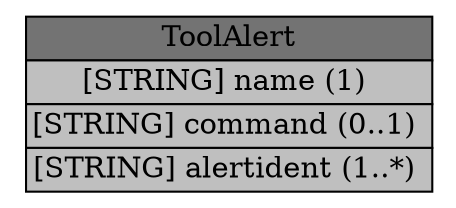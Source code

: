 digraph ToolAlert {
	graph [bb="0,0,176,92",
		rankdir=LR
	];
	node [label="\N"];
	ToolAlert	 [height=1.2778,
		label=<<table BORDER="0" CELLBORDER="1" CELLSPACING="0"> <tr > <td BGCOLOR="#737373" HREF="/idmef_parser/IDMEF/ToolAlert.html" TITLE="The ToolAlert class carries additional information related to the use of attack tools or malevolent programs such as Trojan horses and can be used by the analyzer when it is able to identify these tools. It is intended to group one or more previously-sent alerts together, to say &quot;these alerts were all the result of someone using this tool&quot;. ">ToolAlert</td> </tr>" %<tr><td BGCOLOR="#BFBFBF"  HREF="/idmef_parser/IDMEF/ToolAlert.html" TITLE="The reason for grouping the alerts together, for example, the name of a particular tool.">[STRING] name (1) </td></tr>%<tr><td BGCOLOR="#BFBFBF"  HREF="/idmef_parser/IDMEF/ToolAlert.html" TITLE="The command or operation that the tool was asked to perform, for example, a BackOrifice ping.">[STRING] command (0..1) </td></tr>%<tr><td BGCOLOR="#BFBFBF"  HREF="/idmef_parser/IDMEF/ToolAlert.html" TITLE="The list of alert identifiers that are related to this alert.  Because alert identifiers are only unique across the alerts sent by a single analyzer, the optional &quot;analyzerid&quot; attribute of &quot;alertident&quot; should be used to identify the analyzer that a particular alert came from.  If the &quot;analyzerid&quot; is not provided, the alert is assumed to have come from the same analyzer that is sending the ToolAlert.">[STRING] alertident (1..*) </td></tr>%</table>>,
		pos="88,46",
		shape=plaintext,
		width=2.4444];
}

